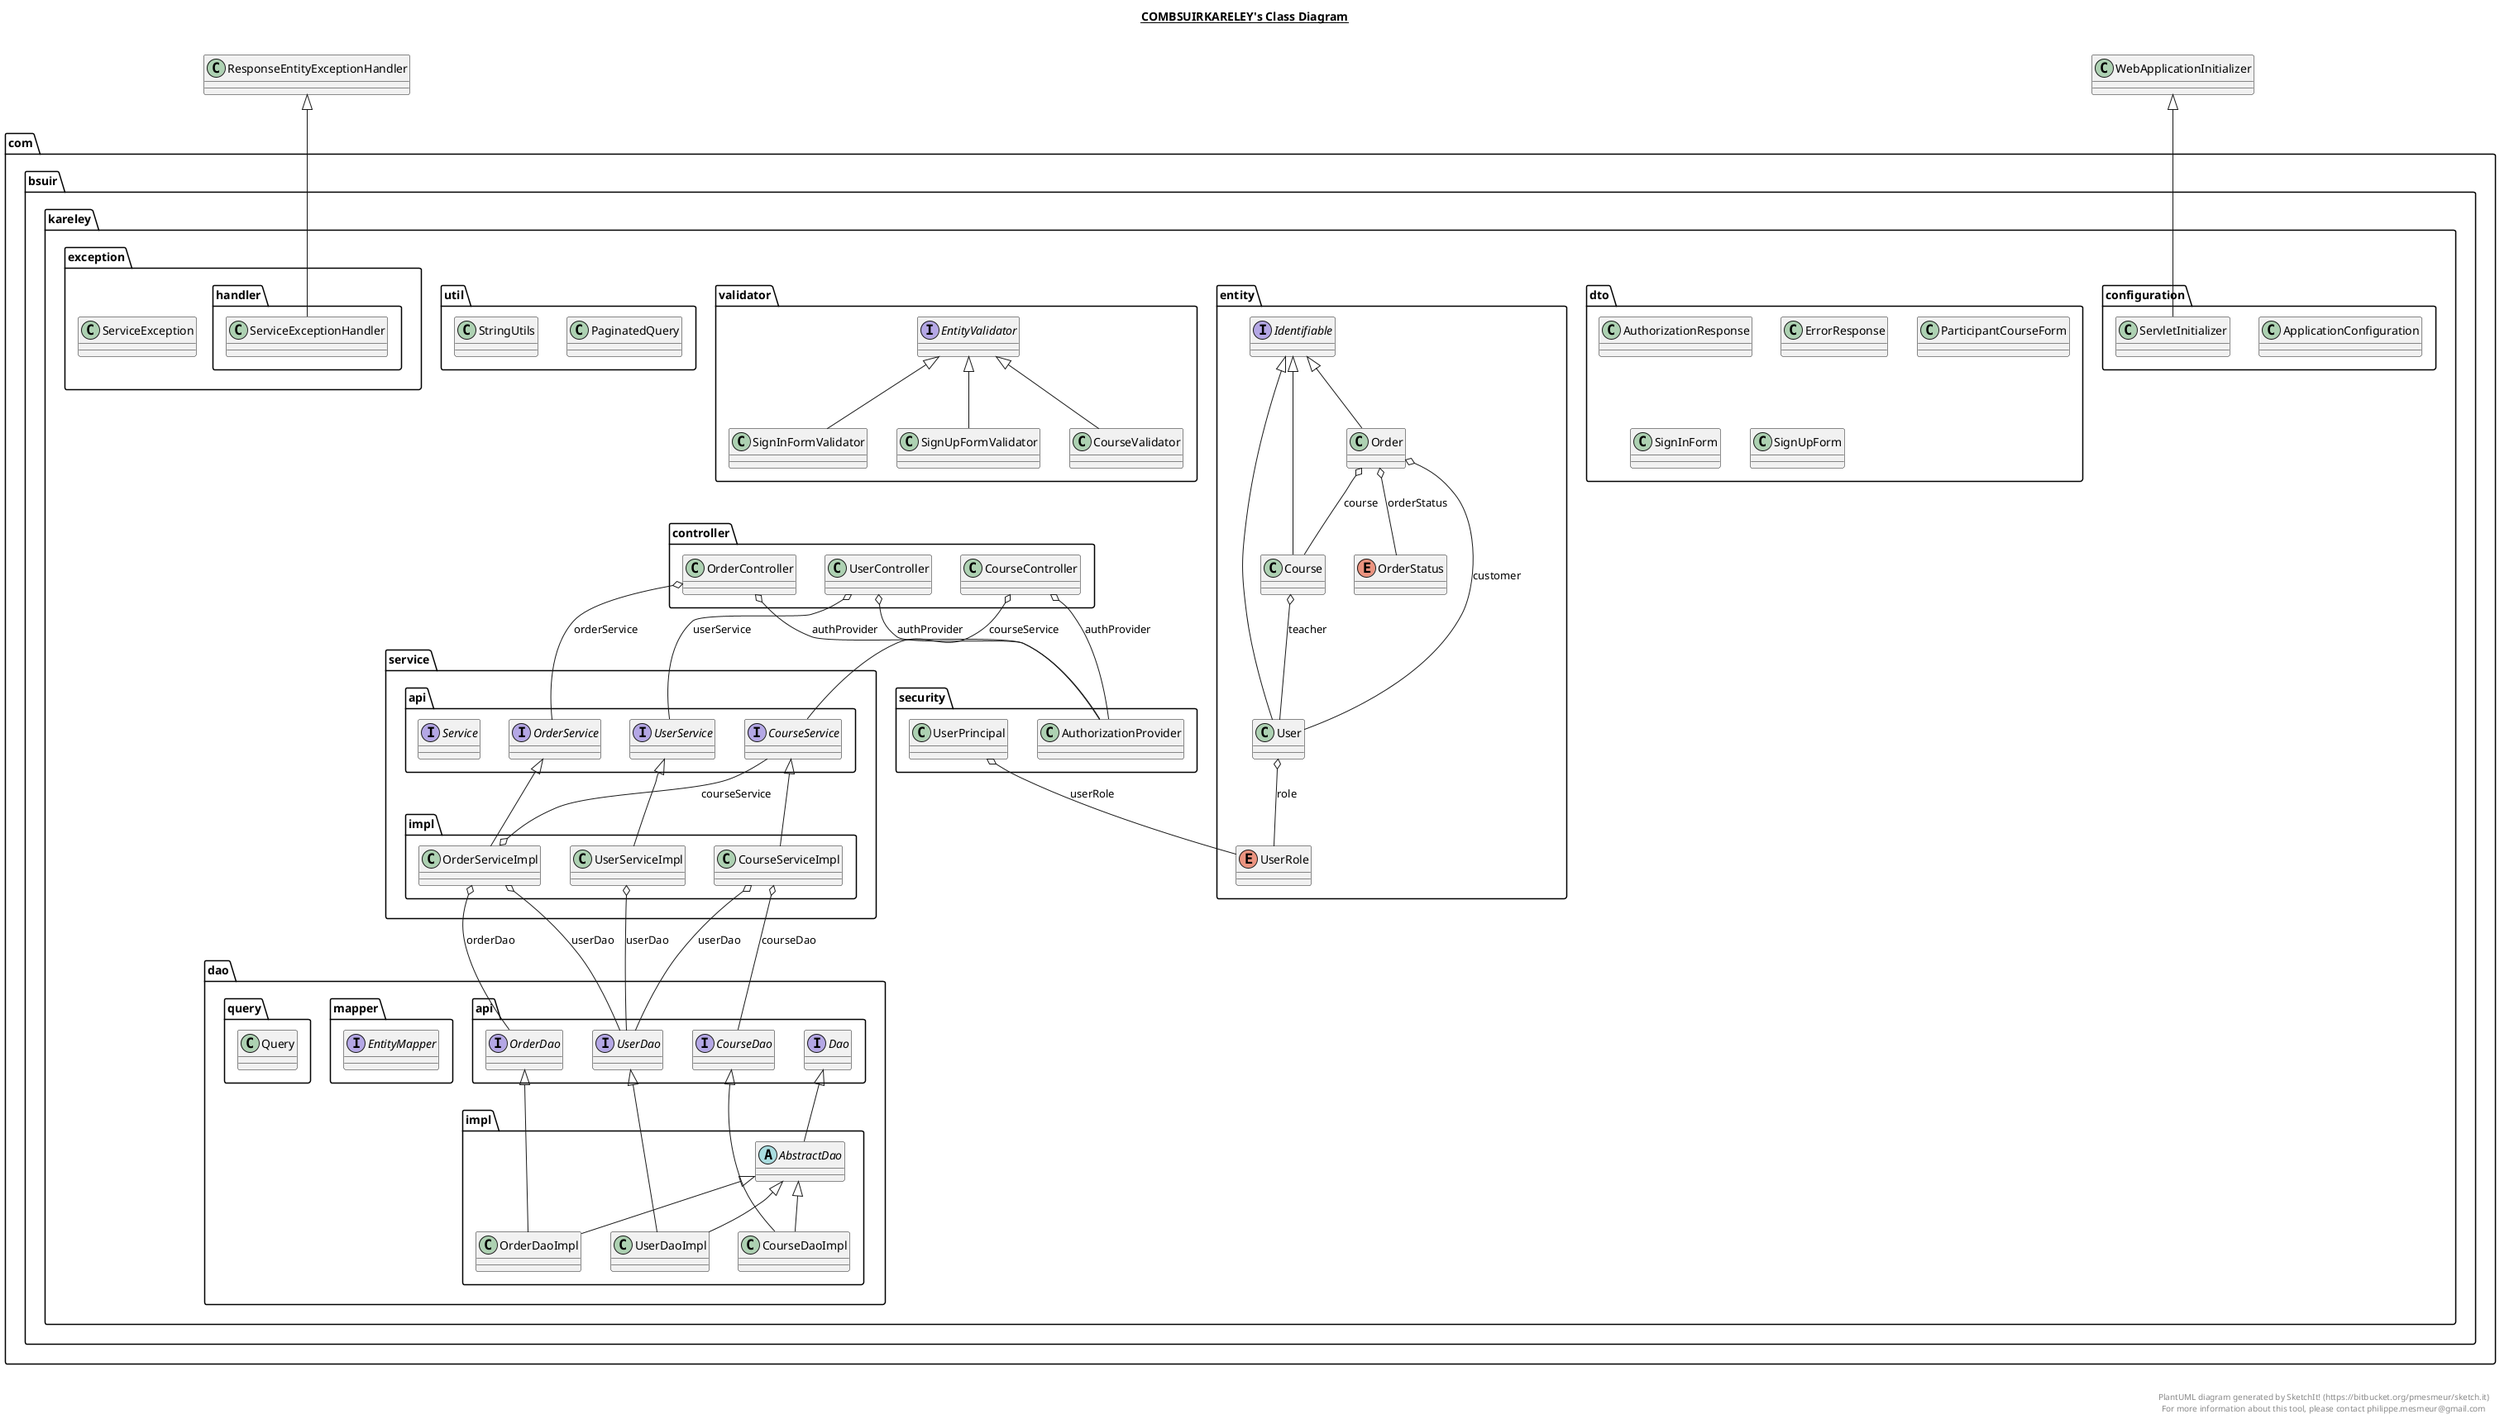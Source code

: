 @startuml

title __COMBSUIRKARELEY's Class Diagram__\n

  package com.bsuir.kareley.dao.impl {
    abstract class AbstractDao {
    }
  }
  

  package com.bsuir.kareley.configuration {
    class ApplicationConfiguration {
    }
  }
  

  package com.bsuir.kareley.security {
    class AuthorizationProvider {
    }
  }
  

  package com.bsuir.kareley.dto {
    class AuthorizationResponse {
    }
  }
  

  package com.bsuir.kareley.entity {
    class Course {
    }
  }
  

  package com.bsuir.kareley.controller {
    class CourseController {
    }
  }
  

  package com.bsuir.kareley.dao.api {
    interface CourseDao {
    }
  }
  

  package com.bsuir.kareley.dao.impl {
    class CourseDaoImpl {
    }
  }
  

  package com.bsuir.kareley.service.api {
    interface CourseService {
    }
  }
  

  package com.bsuir.kareley.service.impl {
    class CourseServiceImpl {
    }
  }
  

  package com.bsuir.kareley.validator {
    class CourseValidator {
    }
  }
  

  package com.bsuir.kareley.dao.api {
    interface Dao {
    }
  }
  

  package com.bsuir.kareley.dao.mapper {
    interface EntityMapper {
    }
  }
  

  package com.bsuir.kareley.validator {
    interface EntityValidator {
    }
  }
  

  package com.bsuir.kareley.dto {
    class ErrorResponse {
    }
  }
  

  package com.bsuir.kareley.entity {
    interface Identifiable {
    }
  }
  

  package com.bsuir.kareley.entity {
    class Order {
    }
  }
  

  package com.bsuir.kareley.controller {
    class OrderController {
    }
  }
  

  package com.bsuir.kareley.dao.api {
    interface OrderDao {
    }
  }
  

  package com.bsuir.kareley.dao.impl {
    class OrderDaoImpl {
    }
  }
  

  package com.bsuir.kareley.service.api {
    interface OrderService {
    }
  }
  

  package com.bsuir.kareley.service.impl {
    class OrderServiceImpl {
    }
  }
  

  package com.bsuir.kareley.entity {
    enum OrderStatus {
    }
  }
  

  package com.bsuir.kareley.util {
    class PaginatedQuery {
    }
  }
  

  package com.bsuir.kareley.dto {
    class ParticipantCourseForm {
    }
  }
  

  package com.bsuir.kareley.dao.query {
    class Query {
    }
  }
  

  package com.bsuir.kareley.service.api {
    interface Service {
    }
  }
  

  package com.bsuir.kareley.exception {
    class ServiceException {
    }
  }
  

  package com.bsuir.kareley.exception {
    package com.bsuir.kareley.exception.handler {
      class ServiceExceptionHandler {
      }
    }
  }
  

  package com.bsuir.kareley.configuration {
    class ServletInitializer {
    }
  }
  

  package com.bsuir.kareley.dto {
    class SignInForm {
    }
  }
  

  package com.bsuir.kareley.validator {
    class SignInFormValidator {
    }
  }
  

  package com.bsuir.kareley.dto {
    class SignUpForm {
    }
  }
  

  package com.bsuir.kareley.validator {
    class SignUpFormValidator {
    }
  }
  

  package com.bsuir.kareley.util {
    class StringUtils {
    }
  }
  

  package com.bsuir.kareley.entity {
    class User {
    }
  }
  

  package com.bsuir.kareley.controller {
    class UserController {
    }
  }
  

  package com.bsuir.kareley.dao.api {
    interface UserDao {
    }
  }
  

  package com.bsuir.kareley.dao.impl {
    class UserDaoImpl {
    }
  }
  

  package com.bsuir.kareley.security {
    class UserPrincipal {
    }
  }
  

  package com.bsuir.kareley.entity {
    enum UserRole {
    }
  }
  

  package com.bsuir.kareley.service.api {
    interface UserService {
    }
  }
  

  package com.bsuir.kareley.service.impl {
    class UserServiceImpl {
    }
  }
  

  AbstractDao -up-|> Dao
  Course -up-|> Identifiable
  Course o-- User : teacher
  CourseController o-- CourseService : courseService
  CourseController o-- AuthorizationProvider : authProvider
  CourseDaoImpl -up-|> CourseDao
  CourseDaoImpl -up-|> AbstractDao
  CourseServiceImpl -up-|> CourseService
  CourseServiceImpl o-- CourseDao : courseDao
  CourseServiceImpl o-- UserDao : userDao
  CourseValidator -up-|> EntityValidator
  Order -up-|> Identifiable
  Order o-- User : customer
  Order o-- Course : course
  Order o-- OrderStatus : orderStatus
  OrderController o-- OrderService : orderService
  OrderController o-- AuthorizationProvider : authProvider
  OrderDaoImpl -up-|> OrderDao
  OrderDaoImpl -up-|> AbstractDao
  OrderServiceImpl -up-|> OrderService
  OrderServiceImpl o-- OrderDao : orderDao
  OrderServiceImpl o-- UserDao : userDao
  OrderServiceImpl o-- CourseService : courseService
  ServiceExceptionHandler -up-|> ResponseEntityExceptionHandler
  ServletInitializer -up-|> WebApplicationInitializer
  SignInFormValidator -up-|> EntityValidator
  SignUpFormValidator -up-|> EntityValidator
  User -up-|> Identifiable
  User o-- UserRole : role
  UserController o-- UserService : userService
  UserController o-- AuthorizationProvider : authProvider
  UserDaoImpl -up-|> UserDao
  UserDaoImpl -up-|> AbstractDao
  UserPrincipal o-- UserRole : userRole
  UserServiceImpl -up-|> UserService
  UserServiceImpl o-- UserDao : userDao


right footer


PlantUML diagram generated by SketchIt! (https://bitbucket.org/pmesmeur/sketch.it)
For more information about this tool, please contact philippe.mesmeur@gmail.com
endfooter

@enduml
